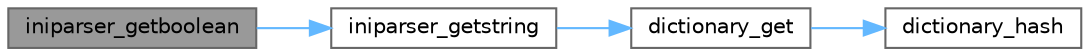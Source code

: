 digraph "iniparser_getboolean"
{
 // LATEX_PDF_SIZE
  bgcolor="transparent";
  edge [fontname=Helvetica,fontsize=10,labelfontname=Helvetica,labelfontsize=10];
  node [fontname=Helvetica,fontsize=10,shape=box,height=0.2,width=0.4];
  rankdir="LR";
  Node1 [label="iniparser_getboolean",height=0.2,width=0.4,color="gray40", fillcolor="grey60", style="filled", fontcolor="black",tooltip="Get the string associated to a key, convert to a boolean"];
  Node1 -> Node2 [color="steelblue1",style="solid"];
  Node2 [label="iniparser_getstring",height=0.2,width=0.4,color="grey40", fillcolor="white", style="filled",URL="$iniparser_8c.html#afe3c33831c0f1e812e1fbcba8cc7a44c",tooltip="Get the string associated to a key"];
  Node2 -> Node3 [color="steelblue1",style="solid"];
  Node3 [label="dictionary_get",height=0.2,width=0.4,color="grey40", fillcolor="white", style="filled",URL="$dictionary_8c.html#a86fa2720a18cb6a348567613e065029b",tooltip="Get a value from a dictionary."];
  Node3 -> Node4 [color="steelblue1",style="solid"];
  Node4 [label="dictionary_hash",height=0.2,width=0.4,color="grey40", fillcolor="white", style="filled",URL="$dictionary_8c.html#a7c1ef0a729e668d1e8d6a7e774feaf2e",tooltip="Compute the hash key for a string."];
}
